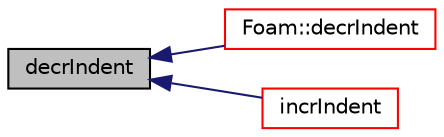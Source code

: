 digraph "decrIndent"
{
  bgcolor="transparent";
  edge [fontname="Helvetica",fontsize="10",labelfontname="Helvetica",labelfontsize="10"];
  node [fontname="Helvetica",fontsize="10",shape=record];
  rankdir="LR";
  Node5228 [label="decrIndent",height=0.2,width=0.4,color="black", fillcolor="grey75", style="filled", fontcolor="black"];
  Node5228 -> Node5229 [dir="back",color="midnightblue",fontsize="10",style="solid",fontname="Helvetica"];
  Node5229 [label="Foam::decrIndent",height=0.2,width=0.4,color="red",URL="$a21851.html#a1c3a44e035fae1cd9d5a4a60a7e1c32b",tooltip="Decrement the indent level. "];
  Node5228 -> Node5417 [dir="back",color="midnightblue",fontsize="10",style="solid",fontname="Helvetica"];
  Node5417 [label="incrIndent",height=0.2,width=0.4,color="red",URL="$a27345.html#a79a5f541a96c769ad3b3bf66aff49115",tooltip="Incrememt the indent level. "];
}
